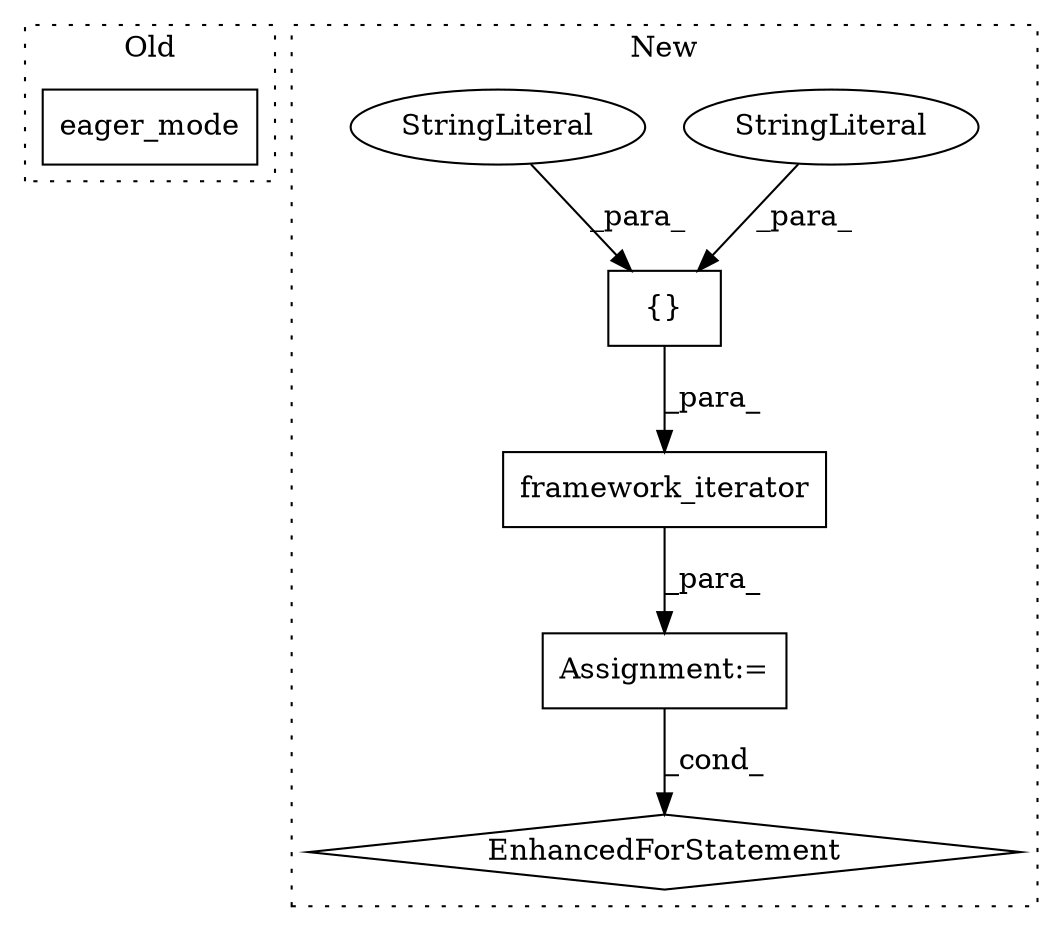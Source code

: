 digraph G {
subgraph cluster0 {
1 [label="eager_mode" a="32" s="1515" l="12" shape="box"];
label = "Old";
style="dotted";
}
subgraph cluster1 {
2 [label="EnhancedForStatement" a="70" s="638,752" l="53,2" shape="diamond"];
3 [label="{}" a="4" s="737,750" l="1,1" shape="box"];
4 [label="StringLiteral" a="45" s="738" l="4" shape="ellipse"];
5 [label="StringLiteral" a="45" s="743" l="7" shape="ellipse"];
6 [label="Assignment:=" a="7" s="638,752" l="53,2" shape="box"];
7 [label="framework_iterator" a="32" s="699,751" l="19,1" shape="box"];
label = "New";
style="dotted";
}
3 -> 7 [label="_para_"];
4 -> 3 [label="_para_"];
5 -> 3 [label="_para_"];
6 -> 2 [label="_cond_"];
7 -> 6 [label="_para_"];
}